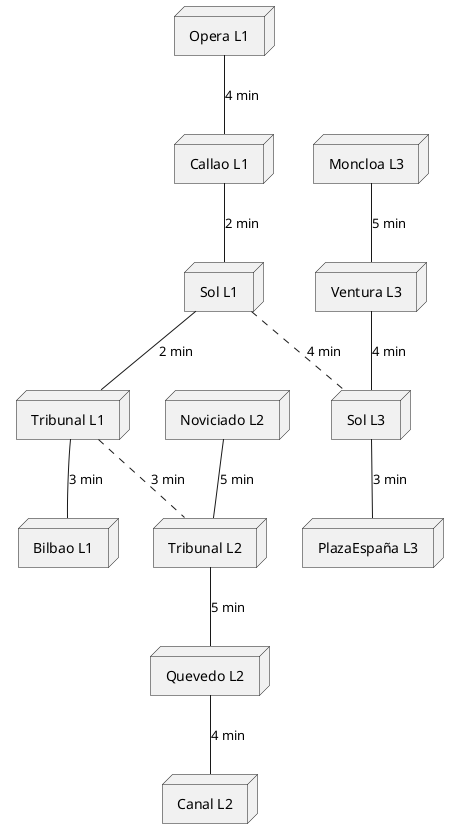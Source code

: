 @startuml
' Línea 1 (Roja)
node "Opera L1" as opera
node "Callao L1" as callao
node "Sol L1" as sol1
node "Sol L3" as sol3
node "Tribunal L1" as trib1
node "Tribunal L2" as trib2
node "Bilbao L1" as bilbao

' Línea 2 (Azul)
node "Noviciado L2" as noviciado
node "Quevedo L2" as quevedo
node "Canal L2" as canal

' Línea 3 (Verde)
node "Moncloa L3" as moncloa
node "Ventura L3" as ventura
node "PlazaEspaña L3" as plazaEsp

' Conexiones Línea 1
opera -- callao: 4 min
callao -- sol1: 2 min
sol1 -- trib1: 2 min
trib1 -- bilbao: 3 min

' Conexiones Línea 2
noviciado -- trib2: 5 min
trib2 -- quevedo: 5 min
quevedo -- canal: 4 min

' Conexiones Línea 3
moncloa -- ventura: 5 min
ventura -- sol3: 4 min
sol3 -- plazaEsp: 3 min

' Transbordos
sol1 .. sol3: 4 min
trib1 .. trib2: 3 min
@enduml
